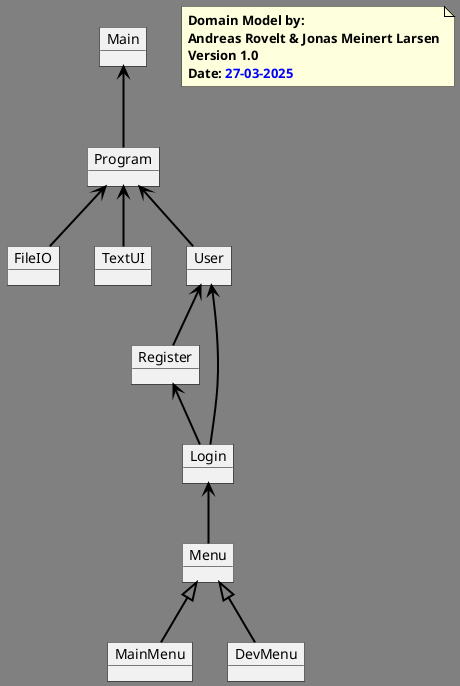 @startuml

'By Andreas Rovelt & Jonas Meinert Larsen

'Visuals
<style>
document {
  BackGroundColor grey
}
root {
  FontColor #?black:white
  LineColor black
}
</style>

'Objects
object Program
object FileIO
object TextUI
object User
object Main
object Register
object Login
object MainMenu
object DevMenu
object Menu

'Sequence
Main <-- Program #line:black;line.bold;
Program <-- TextUI #line:black;line.bold;
Program <-- FileIO #line:black;line.bold;
Program <-- User #line:black;line.bold;
User <-- Register #line:black;line.bold;
User <-- Login #line:black;line.bold;
Register <-- Login #line:black;line.bold;
Login <-- Menu #line:black;line.bold;
Menu <|-- DevMenu #line:black;line.bold;
Menu <|-- MainMenu #line:black;line.bold;

'Notes
note as n1
    <b>Domain Model by:</b>
    <b>Andreas Rovelt & Jonas Meinert Larsen</b>
    <b>Version 1.0</b>
    <b>Date: <color :blue>27-03-2025</color></b>
end note

@enduml